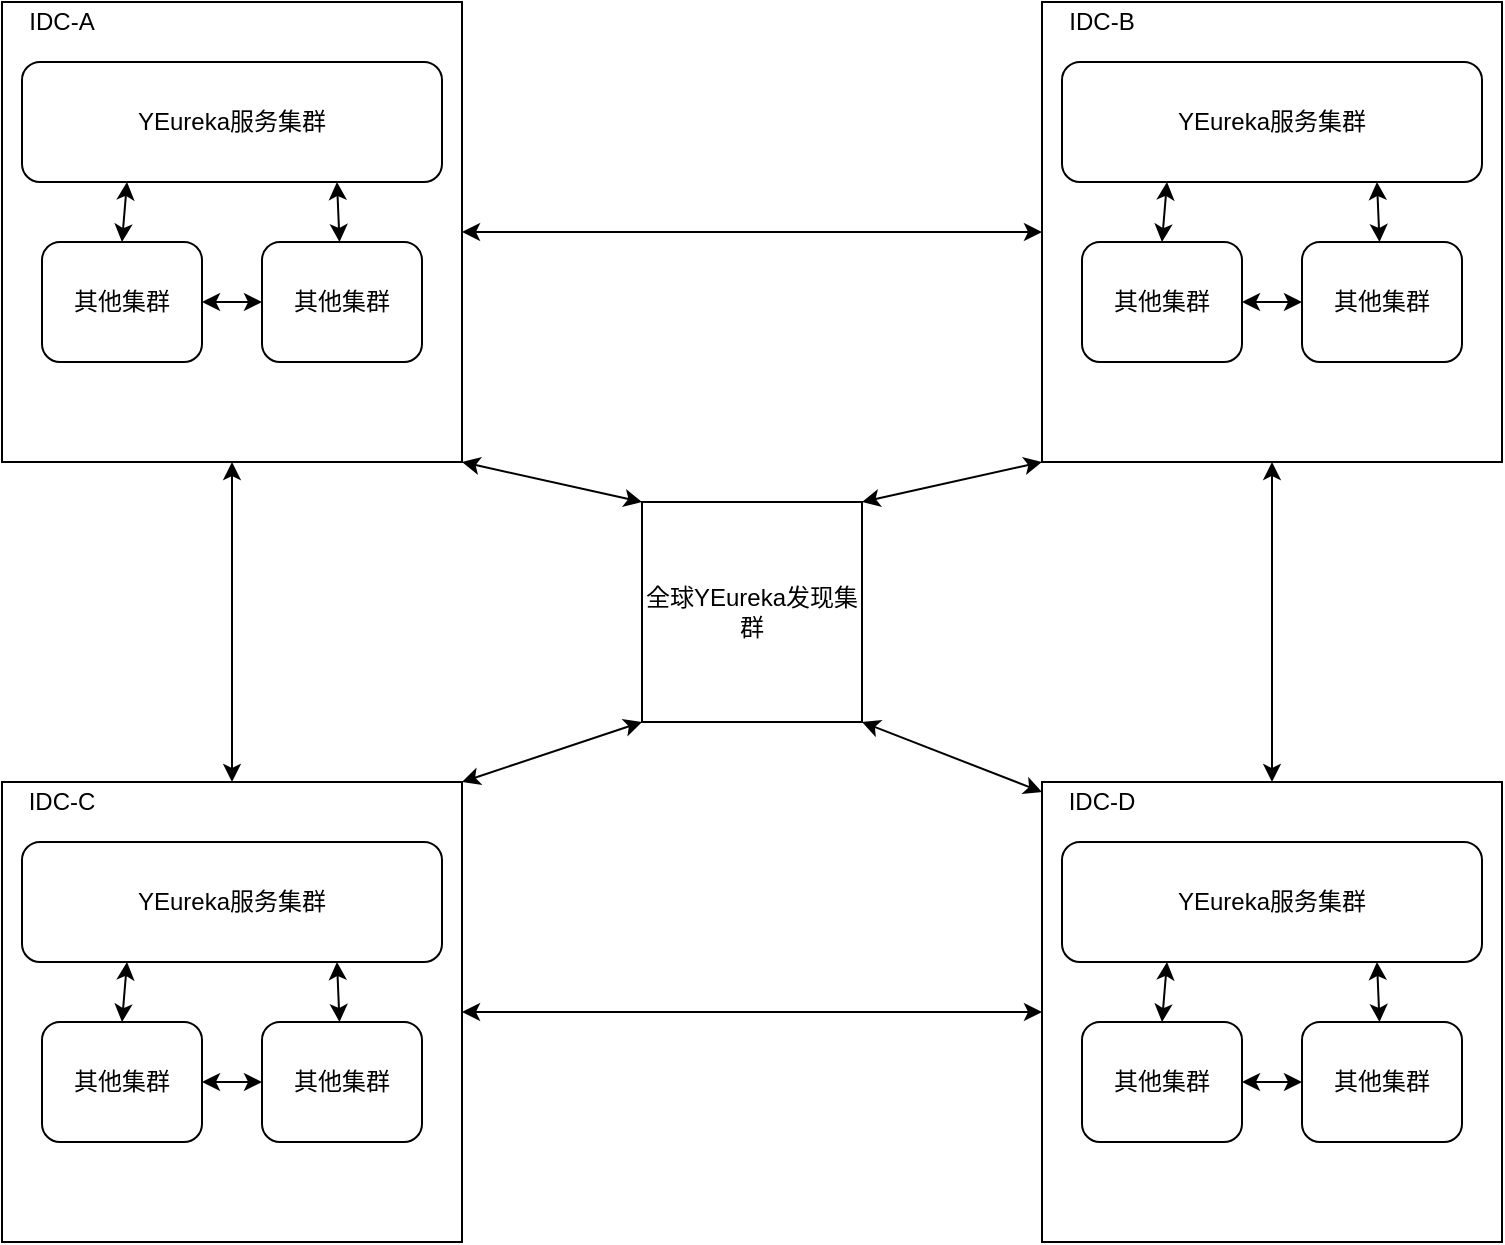 <mxfile version="13.8.0" type="github">
  <diagram id="Ht1M8jgEwFfnCIfOTk4-" name="Page-1">
    <mxGraphModel dx="1422" dy="794" grid="1" gridSize="10" guides="1" tooltips="1" connect="1" arrows="1" fold="1" page="1" pageScale="1" pageWidth="1169" pageHeight="827" math="0" shadow="0">
      <root>
        <mxCell id="0" />
        <mxCell id="1" parent="0" />
        <mxCell id="rY4eyUQjChqUg5G9gw5I-3" value="" style="whiteSpace=wrap;html=1;aspect=fixed;" vertex="1" parent="1">
          <mxGeometry x="290" y="150" width="230" height="230" as="geometry" />
        </mxCell>
        <mxCell id="rY4eyUQjChqUg5G9gw5I-5" value="YEureka服务集群" style="rounded=1;whiteSpace=wrap;html=1;" vertex="1" parent="1">
          <mxGeometry x="300" y="180" width="210" height="60" as="geometry" />
        </mxCell>
        <mxCell id="rY4eyUQjChqUg5G9gw5I-7" value="IDC-A" style="text;html=1;strokeColor=none;fillColor=none;align=center;verticalAlign=middle;whiteSpace=wrap;rounded=0;" vertex="1" parent="1">
          <mxGeometry x="290" y="150" width="60" height="20" as="geometry" />
        </mxCell>
        <mxCell id="rY4eyUQjChqUg5G9gw5I-9" value="其他集群" style="rounded=1;whiteSpace=wrap;html=1;" vertex="1" parent="1">
          <mxGeometry x="420" y="270" width="80" height="60" as="geometry" />
        </mxCell>
        <mxCell id="rY4eyUQjChqUg5G9gw5I-26" value="" style="endArrow=classic;startArrow=classic;html=1;exitX=0.75;exitY=1;exitDx=0;exitDy=0;" edge="1" parent="1" source="rY4eyUQjChqUg5G9gw5I-5" target="rY4eyUQjChqUg5G9gw5I-9">
          <mxGeometry width="50" height="50" relative="1" as="geometry">
            <mxPoint x="650" y="500" as="sourcePoint" />
            <mxPoint x="690" y="470" as="targetPoint" />
          </mxGeometry>
        </mxCell>
        <mxCell id="rY4eyUQjChqUg5G9gw5I-27" value="其他集群" style="rounded=1;whiteSpace=wrap;html=1;" vertex="1" parent="1">
          <mxGeometry x="310" y="270" width="80" height="60" as="geometry" />
        </mxCell>
        <mxCell id="rY4eyUQjChqUg5G9gw5I-29" value="" style="endArrow=classic;startArrow=classic;html=1;exitX=0.5;exitY=0;exitDx=0;exitDy=0;entryX=0.25;entryY=1;entryDx=0;entryDy=0;" edge="1" parent="1" source="rY4eyUQjChqUg5G9gw5I-27" target="rY4eyUQjChqUg5G9gw5I-5">
          <mxGeometry width="50" height="50" relative="1" as="geometry">
            <mxPoint x="467.5" y="250" as="sourcePoint" />
            <mxPoint x="468.75" y="280" as="targetPoint" />
          </mxGeometry>
        </mxCell>
        <mxCell id="rY4eyUQjChqUg5G9gw5I-30" value="" style="endArrow=classic;startArrow=classic;html=1;entryX=0;entryY=0.5;entryDx=0;entryDy=0;" edge="1" parent="1" source="rY4eyUQjChqUg5G9gw5I-27" target="rY4eyUQjChqUg5G9gw5I-9">
          <mxGeometry width="50" height="50" relative="1" as="geometry">
            <mxPoint x="650" y="500" as="sourcePoint" />
            <mxPoint x="700" y="450" as="targetPoint" />
          </mxGeometry>
        </mxCell>
        <mxCell id="rY4eyUQjChqUg5G9gw5I-32" value="全球YEureka发现集群" style="whiteSpace=wrap;html=1;aspect=fixed;" vertex="1" parent="1">
          <mxGeometry x="610" y="400" width="110" height="110" as="geometry" />
        </mxCell>
        <mxCell id="rY4eyUQjChqUg5G9gw5I-33" value="" style="whiteSpace=wrap;html=1;aspect=fixed;" vertex="1" parent="1">
          <mxGeometry x="810" y="150" width="230" height="230" as="geometry" />
        </mxCell>
        <mxCell id="rY4eyUQjChqUg5G9gw5I-34" value="YEureka服务集群" style="rounded=1;whiteSpace=wrap;html=1;" vertex="1" parent="1">
          <mxGeometry x="820" y="180" width="210" height="60" as="geometry" />
        </mxCell>
        <mxCell id="rY4eyUQjChqUg5G9gw5I-35" value="IDC-B" style="text;html=1;strokeColor=none;fillColor=none;align=center;verticalAlign=middle;whiteSpace=wrap;rounded=0;" vertex="1" parent="1">
          <mxGeometry x="810" y="150" width="60" height="20" as="geometry" />
        </mxCell>
        <mxCell id="rY4eyUQjChqUg5G9gw5I-36" value="其他集群" style="rounded=1;whiteSpace=wrap;html=1;" vertex="1" parent="1">
          <mxGeometry x="940" y="270" width="80" height="60" as="geometry" />
        </mxCell>
        <mxCell id="rY4eyUQjChqUg5G9gw5I-37" value="" style="endArrow=classic;startArrow=classic;html=1;exitX=0.75;exitY=1;exitDx=0;exitDy=0;" edge="1" parent="1" source="rY4eyUQjChqUg5G9gw5I-34" target="rY4eyUQjChqUg5G9gw5I-36">
          <mxGeometry width="50" height="50" relative="1" as="geometry">
            <mxPoint x="1170" y="500" as="sourcePoint" />
            <mxPoint x="1210" y="470" as="targetPoint" />
          </mxGeometry>
        </mxCell>
        <mxCell id="rY4eyUQjChqUg5G9gw5I-38" value="其他集群" style="rounded=1;whiteSpace=wrap;html=1;" vertex="1" parent="1">
          <mxGeometry x="830" y="270" width="80" height="60" as="geometry" />
        </mxCell>
        <mxCell id="rY4eyUQjChqUg5G9gw5I-39" value="" style="endArrow=classic;startArrow=classic;html=1;exitX=0.5;exitY=0;exitDx=0;exitDy=0;entryX=0.25;entryY=1;entryDx=0;entryDy=0;" edge="1" parent="1" source="rY4eyUQjChqUg5G9gw5I-38" target="rY4eyUQjChqUg5G9gw5I-34">
          <mxGeometry width="50" height="50" relative="1" as="geometry">
            <mxPoint x="987.5" y="250" as="sourcePoint" />
            <mxPoint x="988.75" y="280" as="targetPoint" />
          </mxGeometry>
        </mxCell>
        <mxCell id="rY4eyUQjChqUg5G9gw5I-40" value="" style="endArrow=classic;startArrow=classic;html=1;entryX=0;entryY=0.5;entryDx=0;entryDy=0;" edge="1" parent="1" source="rY4eyUQjChqUg5G9gw5I-38" target="rY4eyUQjChqUg5G9gw5I-36">
          <mxGeometry width="50" height="50" relative="1" as="geometry">
            <mxPoint x="1170" y="500" as="sourcePoint" />
            <mxPoint x="1220" y="450" as="targetPoint" />
          </mxGeometry>
        </mxCell>
        <mxCell id="rY4eyUQjChqUg5G9gw5I-41" value="" style="whiteSpace=wrap;html=1;aspect=fixed;" vertex="1" parent="1">
          <mxGeometry x="290" y="540" width="230" height="230" as="geometry" />
        </mxCell>
        <mxCell id="rY4eyUQjChqUg5G9gw5I-42" value="YEureka服务集群" style="rounded=1;whiteSpace=wrap;html=1;" vertex="1" parent="1">
          <mxGeometry x="300" y="570" width="210" height="60" as="geometry" />
        </mxCell>
        <mxCell id="rY4eyUQjChqUg5G9gw5I-43" value="IDC-C" style="text;html=1;strokeColor=none;fillColor=none;align=center;verticalAlign=middle;whiteSpace=wrap;rounded=0;" vertex="1" parent="1">
          <mxGeometry x="290" y="540" width="60" height="20" as="geometry" />
        </mxCell>
        <mxCell id="rY4eyUQjChqUg5G9gw5I-44" value="其他集群" style="rounded=1;whiteSpace=wrap;html=1;" vertex="1" parent="1">
          <mxGeometry x="420" y="660" width="80" height="60" as="geometry" />
        </mxCell>
        <mxCell id="rY4eyUQjChqUg5G9gw5I-45" value="" style="endArrow=classic;startArrow=classic;html=1;exitX=0.75;exitY=1;exitDx=0;exitDy=0;" edge="1" parent="1" source="rY4eyUQjChqUg5G9gw5I-42" target="rY4eyUQjChqUg5G9gw5I-44">
          <mxGeometry width="50" height="50" relative="1" as="geometry">
            <mxPoint x="650" y="890" as="sourcePoint" />
            <mxPoint x="690" y="860" as="targetPoint" />
          </mxGeometry>
        </mxCell>
        <mxCell id="rY4eyUQjChqUg5G9gw5I-46" value="其他集群" style="rounded=1;whiteSpace=wrap;html=1;" vertex="1" parent="1">
          <mxGeometry x="310" y="660" width="80" height="60" as="geometry" />
        </mxCell>
        <mxCell id="rY4eyUQjChqUg5G9gw5I-47" value="" style="endArrow=classic;startArrow=classic;html=1;exitX=0.5;exitY=0;exitDx=0;exitDy=0;entryX=0.25;entryY=1;entryDx=0;entryDy=0;" edge="1" parent="1" source="rY4eyUQjChqUg5G9gw5I-46" target="rY4eyUQjChqUg5G9gw5I-42">
          <mxGeometry width="50" height="50" relative="1" as="geometry">
            <mxPoint x="467.5" y="640" as="sourcePoint" />
            <mxPoint x="468.75" y="670" as="targetPoint" />
          </mxGeometry>
        </mxCell>
        <mxCell id="rY4eyUQjChqUg5G9gw5I-48" value="" style="endArrow=classic;startArrow=classic;html=1;entryX=0;entryY=0.5;entryDx=0;entryDy=0;" edge="1" parent="1" source="rY4eyUQjChqUg5G9gw5I-46" target="rY4eyUQjChqUg5G9gw5I-44">
          <mxGeometry width="50" height="50" relative="1" as="geometry">
            <mxPoint x="650" y="890" as="sourcePoint" />
            <mxPoint x="700" y="840" as="targetPoint" />
          </mxGeometry>
        </mxCell>
        <mxCell id="rY4eyUQjChqUg5G9gw5I-49" value="" style="whiteSpace=wrap;html=1;aspect=fixed;" vertex="1" parent="1">
          <mxGeometry x="810" y="540" width="230" height="230" as="geometry" />
        </mxCell>
        <mxCell id="rY4eyUQjChqUg5G9gw5I-50" value="YEureka服务集群" style="rounded=1;whiteSpace=wrap;html=1;" vertex="1" parent="1">
          <mxGeometry x="820" y="570" width="210" height="60" as="geometry" />
        </mxCell>
        <mxCell id="rY4eyUQjChqUg5G9gw5I-51" value="IDC-D" style="text;html=1;strokeColor=none;fillColor=none;align=center;verticalAlign=middle;whiteSpace=wrap;rounded=0;" vertex="1" parent="1">
          <mxGeometry x="810" y="540" width="60" height="20" as="geometry" />
        </mxCell>
        <mxCell id="rY4eyUQjChqUg5G9gw5I-52" value="其他集群" style="rounded=1;whiteSpace=wrap;html=1;" vertex="1" parent="1">
          <mxGeometry x="940" y="660" width="80" height="60" as="geometry" />
        </mxCell>
        <mxCell id="rY4eyUQjChqUg5G9gw5I-53" value="" style="endArrow=classic;startArrow=classic;html=1;exitX=0.75;exitY=1;exitDx=0;exitDy=0;" edge="1" parent="1" source="rY4eyUQjChqUg5G9gw5I-50" target="rY4eyUQjChqUg5G9gw5I-52">
          <mxGeometry width="50" height="50" relative="1" as="geometry">
            <mxPoint x="1170" y="890" as="sourcePoint" />
            <mxPoint x="1210" y="860" as="targetPoint" />
          </mxGeometry>
        </mxCell>
        <mxCell id="rY4eyUQjChqUg5G9gw5I-54" value="其他集群" style="rounded=1;whiteSpace=wrap;html=1;" vertex="1" parent="1">
          <mxGeometry x="830" y="660" width="80" height="60" as="geometry" />
        </mxCell>
        <mxCell id="rY4eyUQjChqUg5G9gw5I-55" value="" style="endArrow=classic;startArrow=classic;html=1;exitX=0.5;exitY=0;exitDx=0;exitDy=0;entryX=0.25;entryY=1;entryDx=0;entryDy=0;" edge="1" parent="1" source="rY4eyUQjChqUg5G9gw5I-54" target="rY4eyUQjChqUg5G9gw5I-50">
          <mxGeometry width="50" height="50" relative="1" as="geometry">
            <mxPoint x="987.5" y="640" as="sourcePoint" />
            <mxPoint x="988.75" y="670" as="targetPoint" />
          </mxGeometry>
        </mxCell>
        <mxCell id="rY4eyUQjChqUg5G9gw5I-56" value="" style="endArrow=classic;startArrow=classic;html=1;entryX=0;entryY=0.5;entryDx=0;entryDy=0;" edge="1" parent="1" source="rY4eyUQjChqUg5G9gw5I-54" target="rY4eyUQjChqUg5G9gw5I-52">
          <mxGeometry width="50" height="50" relative="1" as="geometry">
            <mxPoint x="1170" y="890" as="sourcePoint" />
            <mxPoint x="1220" y="840" as="targetPoint" />
          </mxGeometry>
        </mxCell>
        <mxCell id="rY4eyUQjChqUg5G9gw5I-57" value="" style="endArrow=classic;startArrow=classic;html=1;entryX=1;entryY=1;entryDx=0;entryDy=0;exitX=0;exitY=0;exitDx=0;exitDy=0;" edge="1" parent="1" source="rY4eyUQjChqUg5G9gw5I-32" target="rY4eyUQjChqUg5G9gw5I-3">
          <mxGeometry width="50" height="50" relative="1" as="geometry">
            <mxPoint x="650" y="500" as="sourcePoint" />
            <mxPoint x="700" y="450" as="targetPoint" />
          </mxGeometry>
        </mxCell>
        <mxCell id="rY4eyUQjChqUg5G9gw5I-58" value="" style="endArrow=classic;startArrow=classic;html=1;entryX=1;entryY=1;entryDx=0;entryDy=0;exitX=0;exitY=1;exitDx=0;exitDy=0;" edge="1" parent="1" source="rY4eyUQjChqUg5G9gw5I-32">
          <mxGeometry width="50" height="50" relative="1" as="geometry">
            <mxPoint x="620" y="574" as="sourcePoint" />
            <mxPoint x="520" y="540" as="targetPoint" />
          </mxGeometry>
        </mxCell>
        <mxCell id="rY4eyUQjChqUg5G9gw5I-59" value="" style="endArrow=classic;startArrow=classic;html=1;entryX=1;entryY=1;entryDx=0;entryDy=0;exitX=0;exitY=0.25;exitDx=0;exitDy=0;" edge="1" parent="1" source="rY4eyUQjChqUg5G9gw5I-51" target="rY4eyUQjChqUg5G9gw5I-32">
          <mxGeometry width="50" height="50" relative="1" as="geometry">
            <mxPoint x="630" y="534" as="sourcePoint" />
            <mxPoint x="530" y="550" as="targetPoint" />
          </mxGeometry>
        </mxCell>
        <mxCell id="rY4eyUQjChqUg5G9gw5I-60" value="" style="endArrow=classic;startArrow=classic;html=1;exitX=1;exitY=0;exitDx=0;exitDy=0;" edge="1" parent="1" source="rY4eyUQjChqUg5G9gw5I-32">
          <mxGeometry width="50" height="50" relative="1" as="geometry">
            <mxPoint x="760" y="430" as="sourcePoint" />
            <mxPoint x="810" y="380" as="targetPoint" />
          </mxGeometry>
        </mxCell>
        <mxCell id="rY4eyUQjChqUg5G9gw5I-61" value="" style="endArrow=classic;startArrow=classic;html=1;entryX=0.5;entryY=1;entryDx=0;entryDy=0;" edge="1" parent="1" source="rY4eyUQjChqUg5G9gw5I-41" target="rY4eyUQjChqUg5G9gw5I-3">
          <mxGeometry width="50" height="50" relative="1" as="geometry">
            <mxPoint x="350" y="430" as="sourcePoint" />
            <mxPoint x="400" y="420" as="targetPoint" />
          </mxGeometry>
        </mxCell>
        <mxCell id="rY4eyUQjChqUg5G9gw5I-62" value="" style="endArrow=classic;startArrow=classic;html=1;entryX=0;entryY=0.5;entryDx=0;entryDy=0;exitX=1;exitY=0.5;exitDx=0;exitDy=0;" edge="1" parent="1" source="rY4eyUQjChqUg5G9gw5I-41" target="rY4eyUQjChqUg5G9gw5I-49">
          <mxGeometry width="50" height="50" relative="1" as="geometry">
            <mxPoint x="650" y="500" as="sourcePoint" />
            <mxPoint x="700" y="450" as="targetPoint" />
          </mxGeometry>
        </mxCell>
        <mxCell id="rY4eyUQjChqUg5G9gw5I-63" value="" style="endArrow=classic;startArrow=classic;html=1;" edge="1" parent="1" source="rY4eyUQjChqUg5G9gw5I-33" target="rY4eyUQjChqUg5G9gw5I-49">
          <mxGeometry width="50" height="50" relative="1" as="geometry">
            <mxPoint x="930" y="414" as="sourcePoint" />
            <mxPoint x="1220" y="414" as="targetPoint" />
          </mxGeometry>
        </mxCell>
        <mxCell id="rY4eyUQjChqUg5G9gw5I-64" value="" style="endArrow=classic;startArrow=classic;html=1;exitX=0;exitY=0.5;exitDx=0;exitDy=0;entryX=1;entryY=0.5;entryDx=0;entryDy=0;" edge="1" parent="1" source="rY4eyUQjChqUg5G9gw5I-33" target="rY4eyUQjChqUg5G9gw5I-3">
          <mxGeometry width="50" height="50" relative="1" as="geometry">
            <mxPoint x="935" y="390" as="sourcePoint" />
            <mxPoint x="935" y="550" as="targetPoint" />
          </mxGeometry>
        </mxCell>
      </root>
    </mxGraphModel>
  </diagram>
</mxfile>
